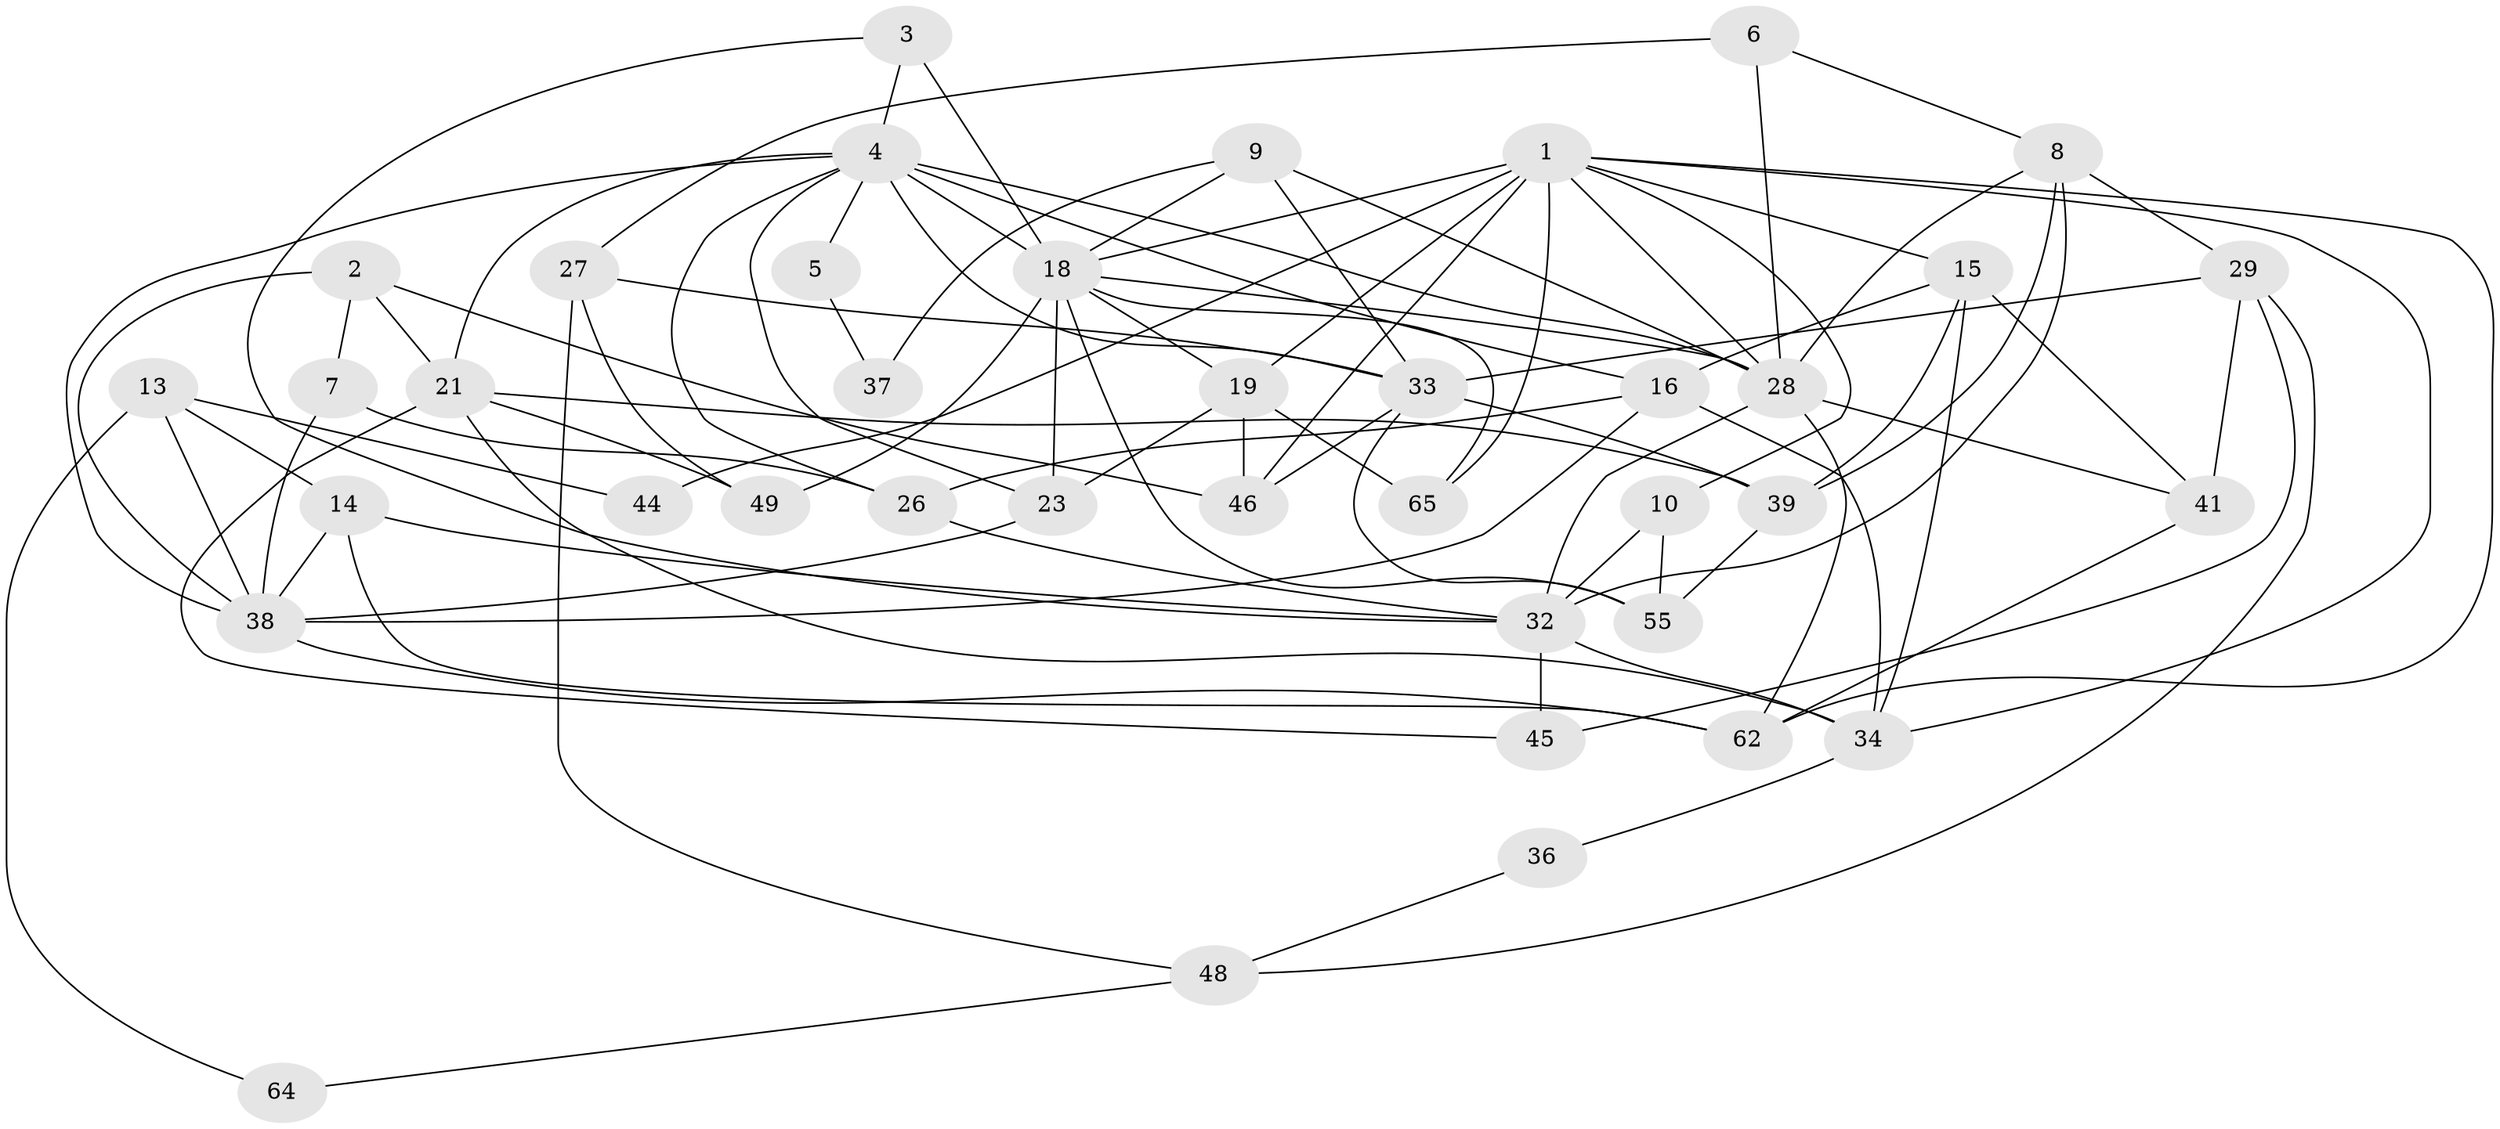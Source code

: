// original degree distribution, {5: 0.18461538461538463, 3: 0.3384615384615385, 4: 0.27692307692307694, 9: 0.015384615384615385, 2: 0.07692307692307693, 6: 0.09230769230769231, 7: 0.015384615384615385}
// Generated by graph-tools (version 1.1) at 2025/18/03/04/25 18:18:40]
// undirected, 39 vertices, 92 edges
graph export_dot {
graph [start="1"]
  node [color=gray90,style=filled];
  1 [super="+12"];
  2 [super="+11"];
  3;
  4 [super="+59+40"];
  5;
  6;
  7;
  8;
  9 [super="+50"];
  10;
  13;
  14 [super="+17"];
  15;
  16 [super="+56"];
  18 [super="+20+24+22"];
  19 [super="+42"];
  21;
  23;
  26;
  27;
  28 [super="+30+54+35"];
  29;
  32 [super="+52+58+57"];
  33;
  34 [super="+60"];
  36;
  37;
  38 [super="+51"];
  39 [super="+47"];
  41;
  44;
  45;
  46;
  48;
  49;
  55;
  62;
  64;
  65;
  1 -- 46;
  1 -- 44;
  1 -- 65;
  1 -- 34;
  1 -- 10;
  1 -- 15;
  1 -- 19;
  1 -- 62;
  1 -- 18 [weight=3];
  1 -- 28;
  2 -- 21;
  2 -- 46;
  2 -- 38;
  2 -- 7;
  3 -- 4;
  3 -- 32;
  3 -- 18 [weight=2];
  4 -- 5 [weight=2];
  4 -- 26;
  4 -- 16;
  4 -- 33;
  4 -- 21;
  4 -- 38;
  4 -- 23;
  4 -- 28;
  4 -- 18 [weight=2];
  5 -- 37;
  6 -- 8;
  6 -- 27;
  6 -- 28;
  7 -- 26;
  7 -- 38;
  8 -- 29;
  8 -- 28;
  8 -- 39;
  8 -- 32;
  9 -- 37;
  9 -- 33;
  9 -- 18;
  9 -- 28;
  10 -- 55;
  10 -- 32;
  13 -- 14;
  13 -- 44;
  13 -- 64;
  13 -- 38;
  14 -- 38;
  14 -- 32;
  14 -- 62;
  15 -- 16;
  15 -- 41;
  15 -- 34;
  15 -- 39;
  16 -- 26;
  16 -- 34;
  16 -- 38;
  18 -- 49;
  18 -- 65 [weight=2];
  18 -- 23;
  18 -- 19 [weight=2];
  18 -- 55;
  18 -- 28 [weight=2];
  19 -- 23;
  19 -- 65;
  19 -- 46;
  21 -- 49;
  21 -- 34;
  21 -- 45;
  21 -- 39;
  23 -- 38;
  26 -- 32;
  27 -- 33;
  27 -- 48;
  27 -- 49;
  28 -- 62;
  28 -- 32;
  28 -- 41;
  29 -- 41;
  29 -- 33;
  29 -- 45;
  29 -- 48;
  32 -- 45;
  32 -- 34;
  33 -- 55;
  33 -- 46;
  33 -- 39;
  34 -- 36;
  36 -- 48;
  38 -- 62;
  39 -- 55;
  41 -- 62;
  48 -- 64;
}
